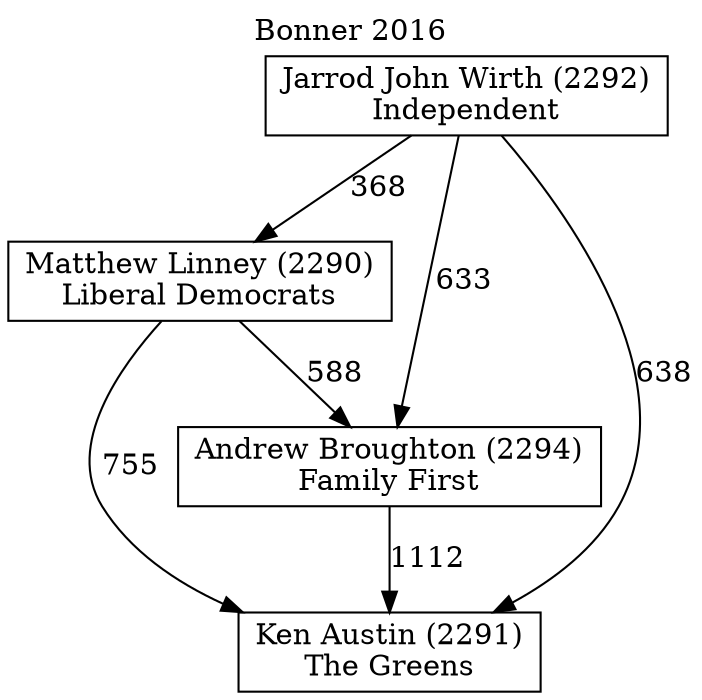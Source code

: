 // House preference flow
digraph "Ken Austin (2291)_Bonner_2016" {
	graph [label="Bonner 2016" labelloc=t mclimit=10]
	node [shape=box]
	"Matthew Linney (2290)" [label="Matthew Linney (2290)
Liberal Democrats"]
	"Andrew Broughton (2294)" [label="Andrew Broughton (2294)
Family First"]
	"Ken Austin (2291)" [label="Ken Austin (2291)
The Greens"]
	"Jarrod John Wirth (2292)" [label="Jarrod John Wirth (2292)
Independent"]
	"Matthew Linney (2290)" -> "Ken Austin (2291)" [label=755]
	"Jarrod John Wirth (2292)" -> "Ken Austin (2291)" [label=638]
	"Jarrod John Wirth (2292)" -> "Matthew Linney (2290)" [label=368]
	"Matthew Linney (2290)" -> "Andrew Broughton (2294)" [label=588]
	"Jarrod John Wirth (2292)" -> "Andrew Broughton (2294)" [label=633]
	"Andrew Broughton (2294)" -> "Ken Austin (2291)" [label=1112]
}
